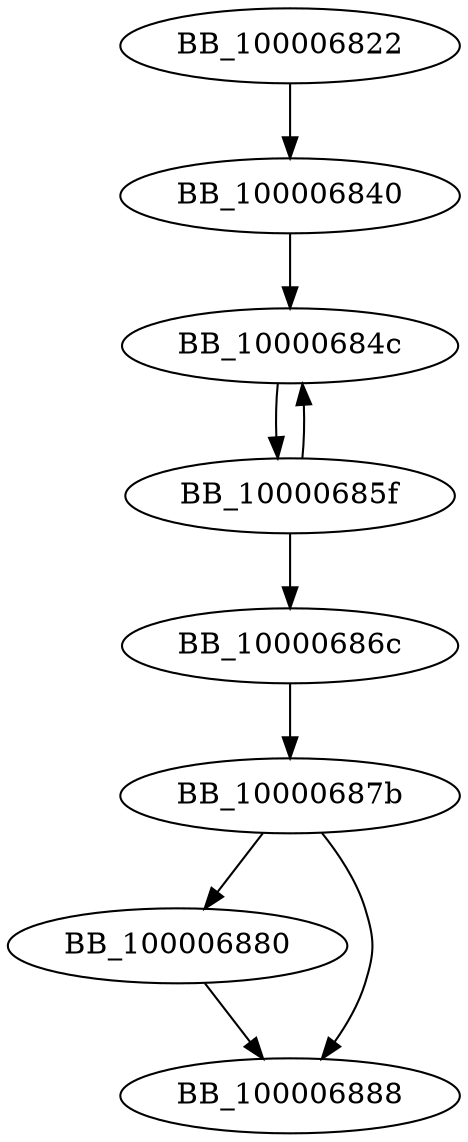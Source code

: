 DiGraph __ZN4Hash8toStringEPh{
BB_100006822->BB_100006840
BB_100006840->BB_10000684c
BB_10000684c->BB_10000685f
BB_10000685f->BB_10000684c
BB_10000685f->BB_10000686c
BB_10000686c->BB_10000687b
BB_10000687b->BB_100006880
BB_10000687b->BB_100006888
BB_100006880->BB_100006888
}
